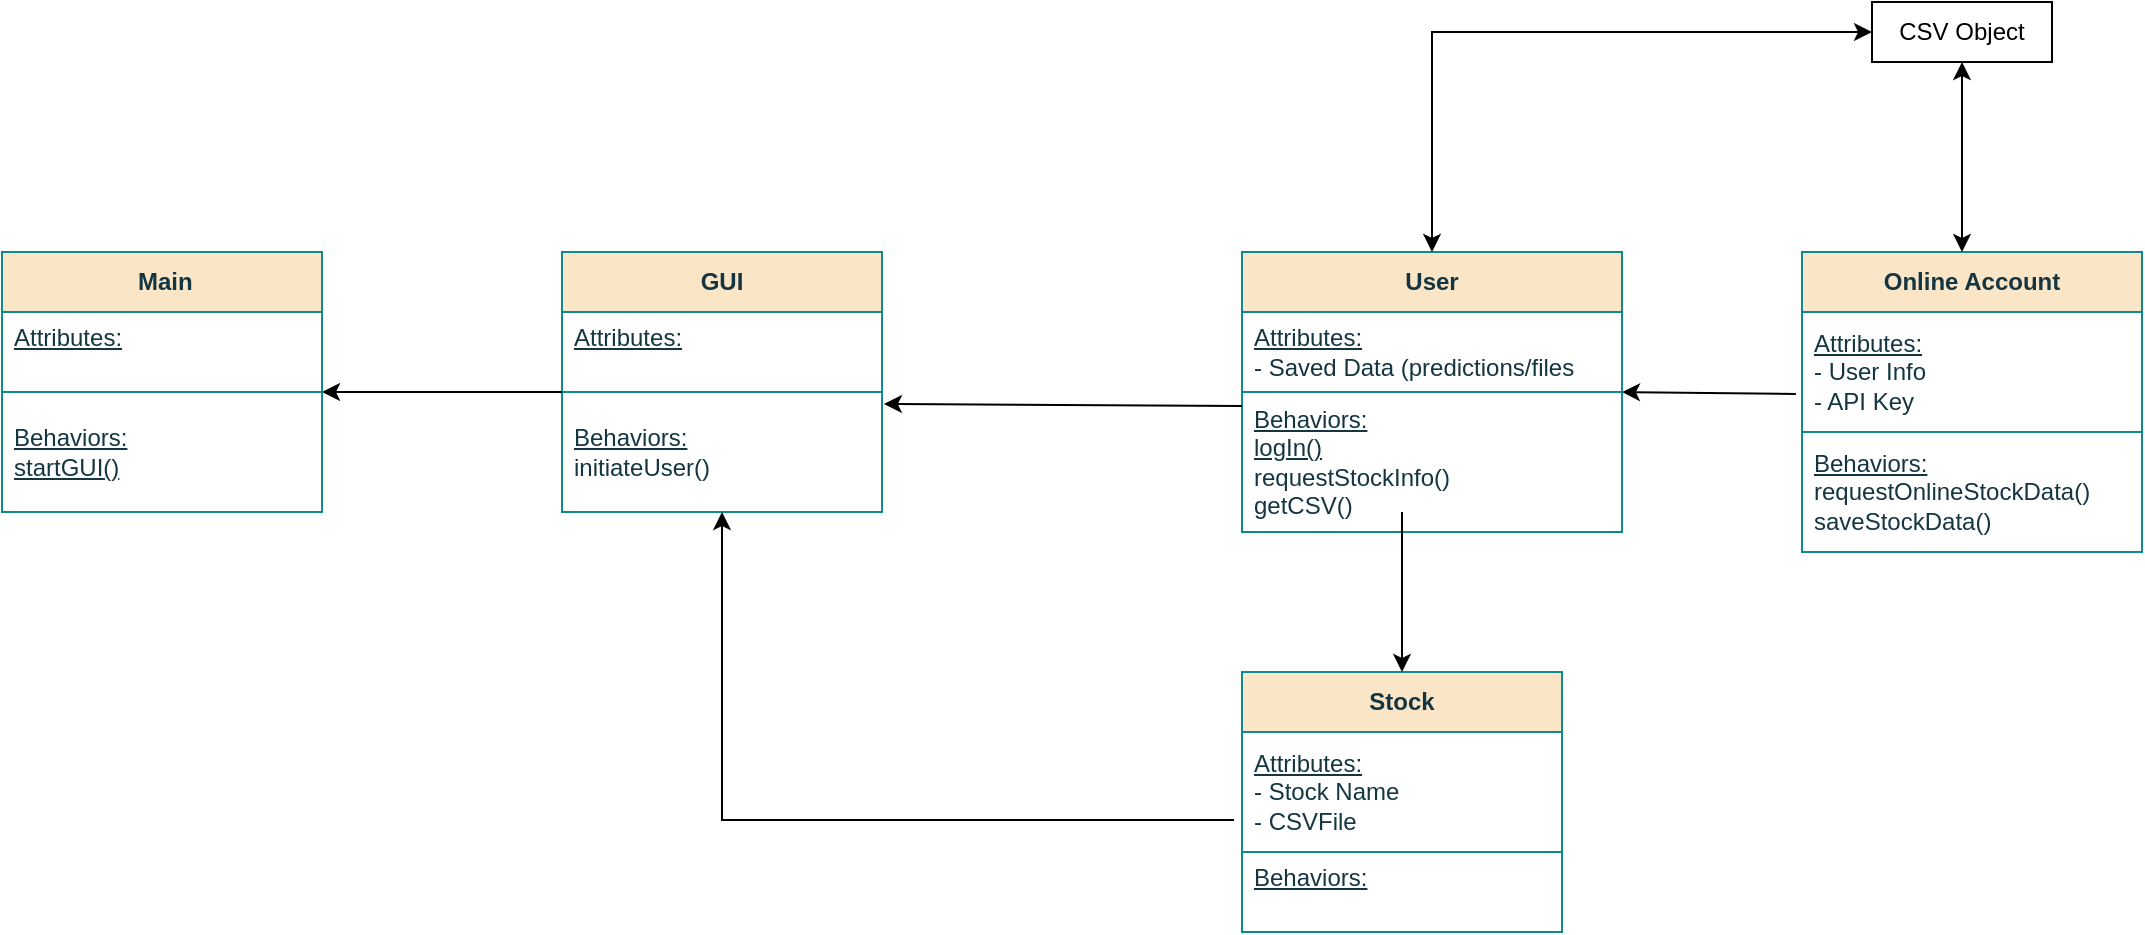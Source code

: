 <mxfile version="24.7.5">
  <diagram id="C5RBs43oDa-KdzZeNtuy" name="Page-1">
    <mxGraphModel dx="1441" dy="1120" grid="1" gridSize="10" guides="1" tooltips="1" connect="1" arrows="1" fold="1" page="0" pageScale="1" pageWidth="827" pageHeight="1169" math="0" shadow="0">
      <root>
        <mxCell id="WIyWlLk6GJQsqaUBKTNV-0" />
        <mxCell id="WIyWlLk6GJQsqaUBKTNV-1" parent="WIyWlLk6GJQsqaUBKTNV-0" />
        <mxCell id="-aAU6rHtf3rU6TBoeAKp-1" value="&lt;b&gt;GUI&lt;/b&gt;" style="swimlane;fontStyle=0;childLayout=stackLayout;horizontal=1;startSize=30;horizontalStack=0;resizeParent=1;resizeParentMax=0;resizeLast=0;collapsible=1;marginBottom=0;whiteSpace=wrap;html=1;labelBackgroundColor=none;fillColor=#FAE5C7;strokeColor=#0F8B8D;fontColor=#143642;" parent="WIyWlLk6GJQsqaUBKTNV-1" vertex="1">
          <mxGeometry x="340" y="150" width="160" height="130" as="geometry">
            <mxRectangle x="340" y="150" width="60" height="30" as="alternateBounds" />
          </mxGeometry>
        </mxCell>
        <mxCell id="-aAU6rHtf3rU6TBoeAKp-2" value="&lt;u&gt;Attributes:&lt;/u&gt;&lt;div&gt;&lt;br&gt;&lt;/div&gt;" style="text;strokeColor=none;fillColor=none;align=left;verticalAlign=middle;spacingLeft=4;spacingRight=4;overflow=hidden;points=[[0,0.5],[1,0.5]];portConstraint=eastwest;rotatable=0;whiteSpace=wrap;html=1;labelBackgroundColor=none;fontColor=#143642;recursiveResize=0;" parent="-aAU6rHtf3rU6TBoeAKp-1" vertex="1">
          <mxGeometry y="30" width="160" height="40" as="geometry" />
        </mxCell>
        <mxCell id="-aAU6rHtf3rU6TBoeAKp-5" value="&lt;u&gt;Behaviors:&lt;/u&gt;&lt;div&gt;&lt;div&gt;initiate&lt;span style=&quot;background-color: initial;&quot;&gt;User()&lt;/span&gt;&lt;/div&gt;&lt;/div&gt;" style="text;strokeColor=#0F8B8D;fillColor=none;align=left;verticalAlign=middle;spacingLeft=4;spacingRight=4;overflow=hidden;points=[[0,0.5],[1,0.5]];portConstraint=eastwest;rotatable=0;whiteSpace=wrap;html=1;labelBackgroundColor=none;fontColor=#143642;" parent="-aAU6rHtf3rU6TBoeAKp-1" vertex="1">
          <mxGeometry y="70" width="160" height="60" as="geometry" />
        </mxCell>
        <mxCell id="-aAU6rHtf3rU6TBoeAKp-6" value="&lt;b&gt;User&lt;/b&gt;" style="swimlane;fontStyle=0;childLayout=stackLayout;horizontal=1;startSize=30;horizontalStack=0;resizeParent=1;resizeParentMax=0;resizeLast=0;collapsible=1;marginBottom=0;whiteSpace=wrap;html=1;labelBackgroundColor=none;fillColor=#FAE5C7;strokeColor=#0F8B8D;fontColor=#143642;" parent="WIyWlLk6GJQsqaUBKTNV-1" vertex="1">
          <mxGeometry x="680" y="150" width="190" height="140" as="geometry">
            <mxRectangle x="340" y="150" width="60" height="30" as="alternateBounds" />
          </mxGeometry>
        </mxCell>
        <mxCell id="-aAU6rHtf3rU6TBoeAKp-7" value="&lt;u&gt;Attributes:&lt;/u&gt;&lt;div&gt;- Saved Data (predictions/files&lt;/div&gt;" style="text;strokeColor=none;fillColor=none;align=left;verticalAlign=middle;spacingLeft=4;spacingRight=4;overflow=hidden;points=[[0,0.5],[1,0.5]];portConstraint=eastwest;rotatable=0;whiteSpace=wrap;html=1;labelBackgroundColor=none;fontColor=#143642;recursiveResize=0;" parent="-aAU6rHtf3rU6TBoeAKp-6" vertex="1">
          <mxGeometry y="30" width="190" height="40" as="geometry" />
        </mxCell>
        <mxCell id="-aAU6rHtf3rU6TBoeAKp-8" value="&lt;u&gt;Behaviors:&lt;/u&gt;&lt;div&gt;&lt;u&gt;logIn()&lt;br&gt;&lt;/u&gt;&lt;div&gt;requestStockInfo()&lt;/div&gt;&lt;/div&gt;&lt;div&gt;getCSV()&lt;/div&gt;" style="text;strokeColor=#0F8B8D;fillColor=none;align=left;verticalAlign=middle;spacingLeft=4;spacingRight=4;overflow=hidden;points=[[0,0.5],[1,0.5]];portConstraint=eastwest;rotatable=0;whiteSpace=wrap;html=1;labelBackgroundColor=none;fontColor=#143642;" parent="-aAU6rHtf3rU6TBoeAKp-6" vertex="1">
          <mxGeometry y="70" width="190" height="70" as="geometry" />
        </mxCell>
        <mxCell id="-aAU6rHtf3rU6TBoeAKp-10" value="&lt;b&gt;Stock&lt;/b&gt;" style="swimlane;fontStyle=0;childLayout=stackLayout;horizontal=1;startSize=30;horizontalStack=0;resizeParent=1;resizeParentMax=0;resizeLast=0;collapsible=1;marginBottom=0;whiteSpace=wrap;html=1;labelBackgroundColor=none;fillColor=#FAE5C7;strokeColor=#0F8B8D;fontColor=#143642;" parent="WIyWlLk6GJQsqaUBKTNV-1" vertex="1">
          <mxGeometry x="680" y="360" width="160" height="130" as="geometry">
            <mxRectangle x="340" y="150" width="60" height="30" as="alternateBounds" />
          </mxGeometry>
        </mxCell>
        <mxCell id="-aAU6rHtf3rU6TBoeAKp-11" value="&lt;u&gt;Attributes:&lt;/u&gt;&lt;div&gt;- Stock Name&lt;/div&gt;&lt;div&gt;- CSVFile&lt;/div&gt;" style="text;strokeColor=none;fillColor=none;align=left;verticalAlign=middle;spacingLeft=4;spacingRight=4;overflow=hidden;points=[[0,0.5],[1,0.5]];portConstraint=eastwest;rotatable=0;whiteSpace=wrap;html=1;labelBackgroundColor=none;fontColor=#143642;recursiveResize=0;" parent="-aAU6rHtf3rU6TBoeAKp-10" vertex="1">
          <mxGeometry y="30" width="160" height="60" as="geometry" />
        </mxCell>
        <mxCell id="-aAU6rHtf3rU6TBoeAKp-12" value="&lt;u&gt;Behaviors:&lt;/u&gt;&lt;div&gt;&lt;br&gt;&lt;/div&gt;" style="text;strokeColor=#0F8B8D;fillColor=none;align=left;verticalAlign=middle;spacingLeft=4;spacingRight=4;overflow=hidden;points=[[0,0.5],[1,0.5]];portConstraint=eastwest;rotatable=0;whiteSpace=wrap;html=1;labelBackgroundColor=none;fontColor=#143642;" parent="-aAU6rHtf3rU6TBoeAKp-10" vertex="1">
          <mxGeometry y="90" width="160" height="40" as="geometry" />
        </mxCell>
        <mxCell id="cOPkHs-fNN-ue7OmICC3-0" value="&lt;b&gt;Online Account&lt;/b&gt;" style="swimlane;fontStyle=0;childLayout=stackLayout;horizontal=1;startSize=30;horizontalStack=0;resizeParent=1;resizeParentMax=0;resizeLast=0;collapsible=1;marginBottom=0;whiteSpace=wrap;html=1;labelBackgroundColor=none;fillColor=#FAE5C7;strokeColor=#0F8B8D;fontColor=#143642;" parent="WIyWlLk6GJQsqaUBKTNV-1" vertex="1">
          <mxGeometry x="960" y="150" width="170" height="150" as="geometry">
            <mxRectangle x="340" y="150" width="60" height="30" as="alternateBounds" />
          </mxGeometry>
        </mxCell>
        <mxCell id="cOPkHs-fNN-ue7OmICC3-1" value="&lt;u&gt;Attributes:&lt;/u&gt;&lt;div&gt;- User Info&lt;br&gt;&lt;div&gt;- API Key&lt;/div&gt;&lt;/div&gt;" style="text;strokeColor=none;fillColor=none;align=left;verticalAlign=middle;spacingLeft=4;spacingRight=4;overflow=hidden;points=[[0,0.5],[1,0.5]];portConstraint=eastwest;rotatable=0;whiteSpace=wrap;html=1;labelBackgroundColor=none;fontColor=#143642;recursiveResize=0;" parent="cOPkHs-fNN-ue7OmICC3-0" vertex="1">
          <mxGeometry y="30" width="170" height="60" as="geometry" />
        </mxCell>
        <mxCell id="cOPkHs-fNN-ue7OmICC3-2" value="&lt;u&gt;Behaviors:&lt;/u&gt;&lt;div&gt;requestOnlineStockData()&lt;/div&gt;&lt;div&gt;saveStockData()&lt;/div&gt;" style="text;strokeColor=#0F8B8D;fillColor=none;align=left;verticalAlign=middle;spacingLeft=4;spacingRight=4;overflow=hidden;points=[[0,0.5],[1,0.5]];portConstraint=eastwest;rotatable=0;whiteSpace=wrap;html=1;labelBackgroundColor=none;fontColor=#143642;" parent="cOPkHs-fNN-ue7OmICC3-0" vertex="1">
          <mxGeometry y="90" width="170" height="60" as="geometry" />
        </mxCell>
        <mxCell id="9GAgxsF1SugLrXKN7aPa-4" value="CSV Object" style="rounded=0;whiteSpace=wrap;html=1;" vertex="1" parent="WIyWlLk6GJQsqaUBKTNV-1">
          <mxGeometry x="995" y="25" width="90" height="30" as="geometry" />
        </mxCell>
        <mxCell id="9GAgxsF1SugLrXKN7aPa-5" value="" style="endArrow=classic;startArrow=classic;html=1;rounded=0;entryX=0;entryY=0.5;entryDx=0;entryDy=0;exitX=0.5;exitY=0;exitDx=0;exitDy=0;" edge="1" parent="WIyWlLk6GJQsqaUBKTNV-1" source="-aAU6rHtf3rU6TBoeAKp-6" target="9GAgxsF1SugLrXKN7aPa-4">
          <mxGeometry width="50" height="50" relative="1" as="geometry">
            <mxPoint x="840" y="200" as="sourcePoint" />
            <mxPoint x="890" y="150" as="targetPoint" />
            <Array as="points">
              <mxPoint x="775" y="40" />
            </Array>
          </mxGeometry>
        </mxCell>
        <mxCell id="9GAgxsF1SugLrXKN7aPa-7" value="" style="endArrow=classic;html=1;rounded=0;entryX=1;entryY=0;entryDx=0;entryDy=0;entryPerimeter=0;exitX=-0.018;exitY=0.683;exitDx=0;exitDy=0;exitPerimeter=0;" edge="1" parent="WIyWlLk6GJQsqaUBKTNV-1" source="cOPkHs-fNN-ue7OmICC3-1" target="-aAU6rHtf3rU6TBoeAKp-8">
          <mxGeometry width="50" height="50" relative="1" as="geometry">
            <mxPoint x="958" y="224.5" as="sourcePoint" />
            <mxPoint x="840" y="224.5" as="targetPoint" />
          </mxGeometry>
        </mxCell>
        <mxCell id="9GAgxsF1SugLrXKN7aPa-9" value="" style="endArrow=classic;html=1;rounded=0;entryX=1.006;entryY=0.1;entryDx=0;entryDy=0;entryPerimeter=0;" edge="1" parent="WIyWlLk6GJQsqaUBKTNV-1" target="-aAU6rHtf3rU6TBoeAKp-5">
          <mxGeometry width="50" height="50" relative="1" as="geometry">
            <mxPoint x="680" y="227" as="sourcePoint" />
            <mxPoint x="500.0" y="220" as="targetPoint" />
          </mxGeometry>
        </mxCell>
        <mxCell id="9GAgxsF1SugLrXKN7aPa-12" value="" style="endArrow=classic;html=1;rounded=0;exitX=-0.025;exitY=0.733;exitDx=0;exitDy=0;exitPerimeter=0;entryX=0.5;entryY=1;entryDx=0;entryDy=0;entryPerimeter=0;" edge="1" parent="WIyWlLk6GJQsqaUBKTNV-1" source="-aAU6rHtf3rU6TBoeAKp-11" target="-aAU6rHtf3rU6TBoeAKp-5">
          <mxGeometry width="50" height="50" relative="1" as="geometry">
            <mxPoint x="420" y="440" as="sourcePoint" />
            <mxPoint x="420" y="278" as="targetPoint" />
            <Array as="points">
              <mxPoint x="420" y="434" />
            </Array>
          </mxGeometry>
        </mxCell>
        <mxCell id="9GAgxsF1SugLrXKN7aPa-13" value="" style="endArrow=classic;html=1;rounded=0;entryX=0.5;entryY=0;entryDx=0;entryDy=0;" edge="1" parent="WIyWlLk6GJQsqaUBKTNV-1" target="-aAU6rHtf3rU6TBoeAKp-10">
          <mxGeometry width="50" height="50" relative="1" as="geometry">
            <mxPoint x="760" y="280" as="sourcePoint" />
            <mxPoint x="840" y="290" as="targetPoint" />
          </mxGeometry>
        </mxCell>
        <mxCell id="9GAgxsF1SugLrXKN7aPa-15" value="" style="endArrow=classic;startArrow=classic;html=1;rounded=0;entryX=0.5;entryY=1;entryDx=0;entryDy=0;" edge="1" parent="WIyWlLk6GJQsqaUBKTNV-1" target="9GAgxsF1SugLrXKN7aPa-4">
          <mxGeometry width="50" height="50" relative="1" as="geometry">
            <mxPoint x="1040" y="150" as="sourcePoint" />
            <mxPoint x="1090" y="100" as="targetPoint" />
          </mxGeometry>
        </mxCell>
        <mxCell id="9GAgxsF1SugLrXKN7aPa-19" value="&lt;b&gt;&amp;nbsp;Main&lt;/b&gt;" style="swimlane;fontStyle=0;childLayout=stackLayout;horizontal=1;startSize=30;horizontalStack=0;resizeParent=1;resizeParentMax=0;resizeLast=0;collapsible=1;marginBottom=0;whiteSpace=wrap;html=1;labelBackgroundColor=none;fillColor=#FAE5C7;strokeColor=#0F8B8D;fontColor=#143642;" vertex="1" parent="WIyWlLk6GJQsqaUBKTNV-1">
          <mxGeometry x="60" y="150" width="160" height="130" as="geometry">
            <mxRectangle x="340" y="150" width="60" height="30" as="alternateBounds" />
          </mxGeometry>
        </mxCell>
        <mxCell id="9GAgxsF1SugLrXKN7aPa-20" value="&lt;u&gt;Attributes:&lt;/u&gt;&lt;div&gt;&lt;br&gt;&lt;/div&gt;" style="text;strokeColor=none;fillColor=none;align=left;verticalAlign=middle;spacingLeft=4;spacingRight=4;overflow=hidden;points=[[0,0.5],[1,0.5]];portConstraint=eastwest;rotatable=0;whiteSpace=wrap;html=1;labelBackgroundColor=none;fontColor=#143642;recursiveResize=0;" vertex="1" parent="9GAgxsF1SugLrXKN7aPa-19">
          <mxGeometry y="30" width="160" height="40" as="geometry" />
        </mxCell>
        <mxCell id="9GAgxsF1SugLrXKN7aPa-21" value="&lt;u&gt;Behaviors:&lt;/u&gt;&lt;div&gt;&lt;u&gt;startGUI()&lt;/u&gt;&lt;/div&gt;" style="text;strokeColor=#0F8B8D;fillColor=none;align=left;verticalAlign=middle;spacingLeft=4;spacingRight=4;overflow=hidden;points=[[0,0.5],[1,0.5]];portConstraint=eastwest;rotatable=0;whiteSpace=wrap;html=1;labelBackgroundColor=none;fontColor=#143642;" vertex="1" parent="9GAgxsF1SugLrXKN7aPa-19">
          <mxGeometry y="70" width="160" height="60" as="geometry" />
        </mxCell>
        <mxCell id="9GAgxsF1SugLrXKN7aPa-22" value="" style="endArrow=classic;html=1;rounded=0;entryX=1;entryY=1;entryDx=0;entryDy=0;entryPerimeter=0;exitX=0;exitY=0;exitDx=0;exitDy=0;exitPerimeter=0;" edge="1" parent="WIyWlLk6GJQsqaUBKTNV-1" source="-aAU6rHtf3rU6TBoeAKp-5" target="9GAgxsF1SugLrXKN7aPa-20">
          <mxGeometry width="50" height="50" relative="1" as="geometry">
            <mxPoint x="340" y="225" as="sourcePoint" />
            <mxPoint x="390" y="175" as="targetPoint" />
          </mxGeometry>
        </mxCell>
      </root>
    </mxGraphModel>
  </diagram>
</mxfile>
